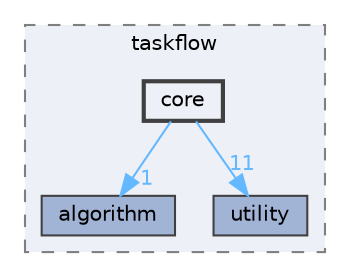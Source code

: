 digraph "external/taskflow/taskflow/core"
{
 // LATEX_PDF_SIZE
  bgcolor="transparent";
  edge [fontname=Helvetica,fontsize=10,labelfontname=Helvetica,labelfontsize=10];
  node [fontname=Helvetica,fontsize=10,shape=box,height=0.2,width=0.4];
  compound=true
  subgraph clusterdir_335c31d98076110d53a13c1a0e3daa75 {
    graph [ bgcolor="#edf0f7", pencolor="grey50", label="taskflow", fontname=Helvetica,fontsize=10 style="filled,dashed", URL="dir_335c31d98076110d53a13c1a0e3daa75.html",tooltip=""]
  dir_2ebeb2ca9d87e2101cd0088738f03f0a [label="algorithm", fillcolor="#a2b4d6", color="grey25", style="filled", URL="dir_2ebeb2ca9d87e2101cd0088738f03f0a.html",tooltip="taskflow algorithms include dir"];
  dir_aa2f214bf96116231d2b8ddfcf9d0342 [label="utility", fillcolor="#a2b4d6", color="grey25", style="filled", URL="dir_aa2f214bf96116231d2b8ddfcf9d0342.html",tooltip=""];
  dir_05f198a734feef971c3a8f6e20443fd8 [label="core", fillcolor="#edf0f7", color="grey25", style="filled,bold", URL="dir_05f198a734feef971c3a8f6e20443fd8.html",tooltip="taskflow core include dir"];
  }
  dir_05f198a734feef971c3a8f6e20443fd8->dir_2ebeb2ca9d87e2101cd0088738f03f0a [headlabel="1", labeldistance=1.5 headhref="dir_000166_000020.html" href="dir_000166_000020.html" color="steelblue1" fontcolor="steelblue1"];
  dir_05f198a734feef971c3a8f6e20443fd8->dir_aa2f214bf96116231d2b8ddfcf9d0342 [headlabel="11", labeldistance=1.5 headhref="dir_000166_000902.html" href="dir_000166_000902.html" color="steelblue1" fontcolor="steelblue1"];
}
